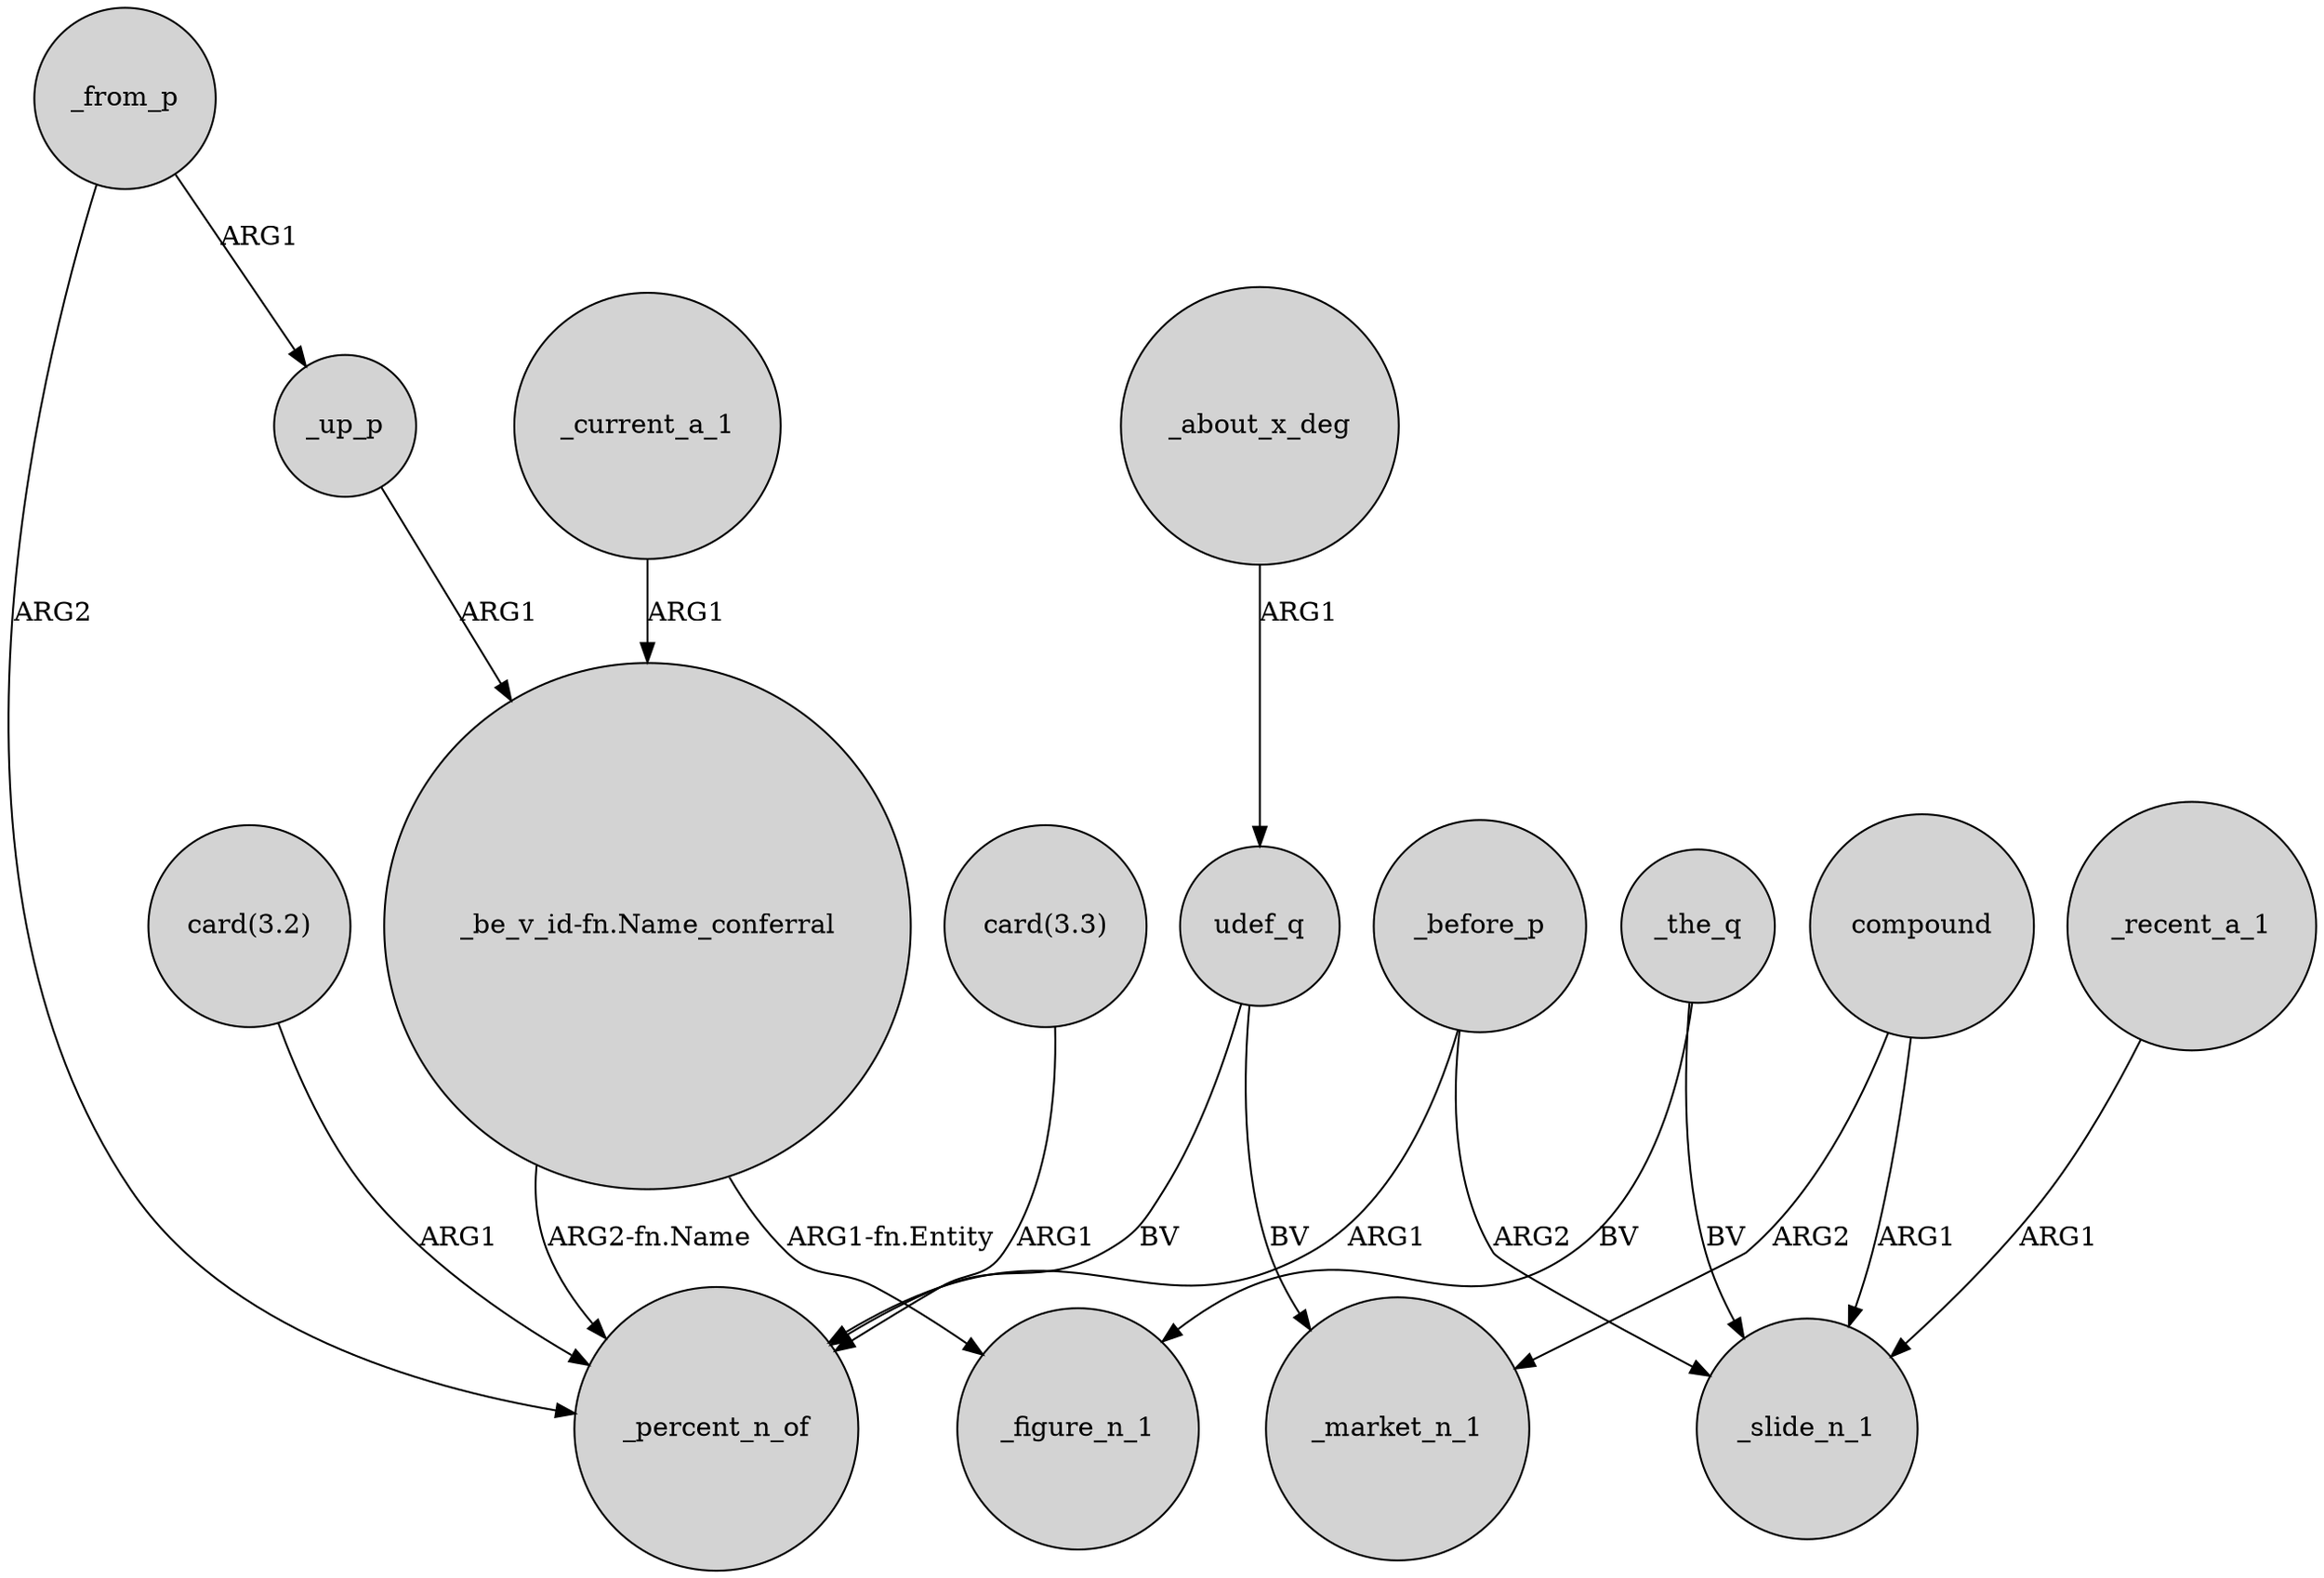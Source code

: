 digraph {
	node [shape=circle style=filled]
	"card(3.3)" -> _percent_n_of [label=ARG1]
	"_be_v_id-fn.Name_conferral" -> _percent_n_of [label="ARG2-fn.Name"]
	"_be_v_id-fn.Name_conferral" -> _figure_n_1 [label="ARG1-fn.Entity"]
	udef_q -> _percent_n_of [label=BV]
	udef_q -> _market_n_1 [label=BV]
	_up_p -> "_be_v_id-fn.Name_conferral" [label=ARG1]
	_before_p -> _percent_n_of [label=ARG1]
	compound -> _slide_n_1 [label=ARG1]
	_the_q -> _figure_n_1 [label=BV]
	_current_a_1 -> "_be_v_id-fn.Name_conferral" [label=ARG1]
	_from_p -> _up_p [label=ARG1]
	_before_p -> _slide_n_1 [label=ARG2]
	_about_x_deg -> udef_q [label=ARG1]
	compound -> _market_n_1 [label=ARG2]
	"card(3.2)" -> _percent_n_of [label=ARG1]
	_the_q -> _slide_n_1 [label=BV]
	_recent_a_1 -> _slide_n_1 [label=ARG1]
	_from_p -> _percent_n_of [label=ARG2]
}
